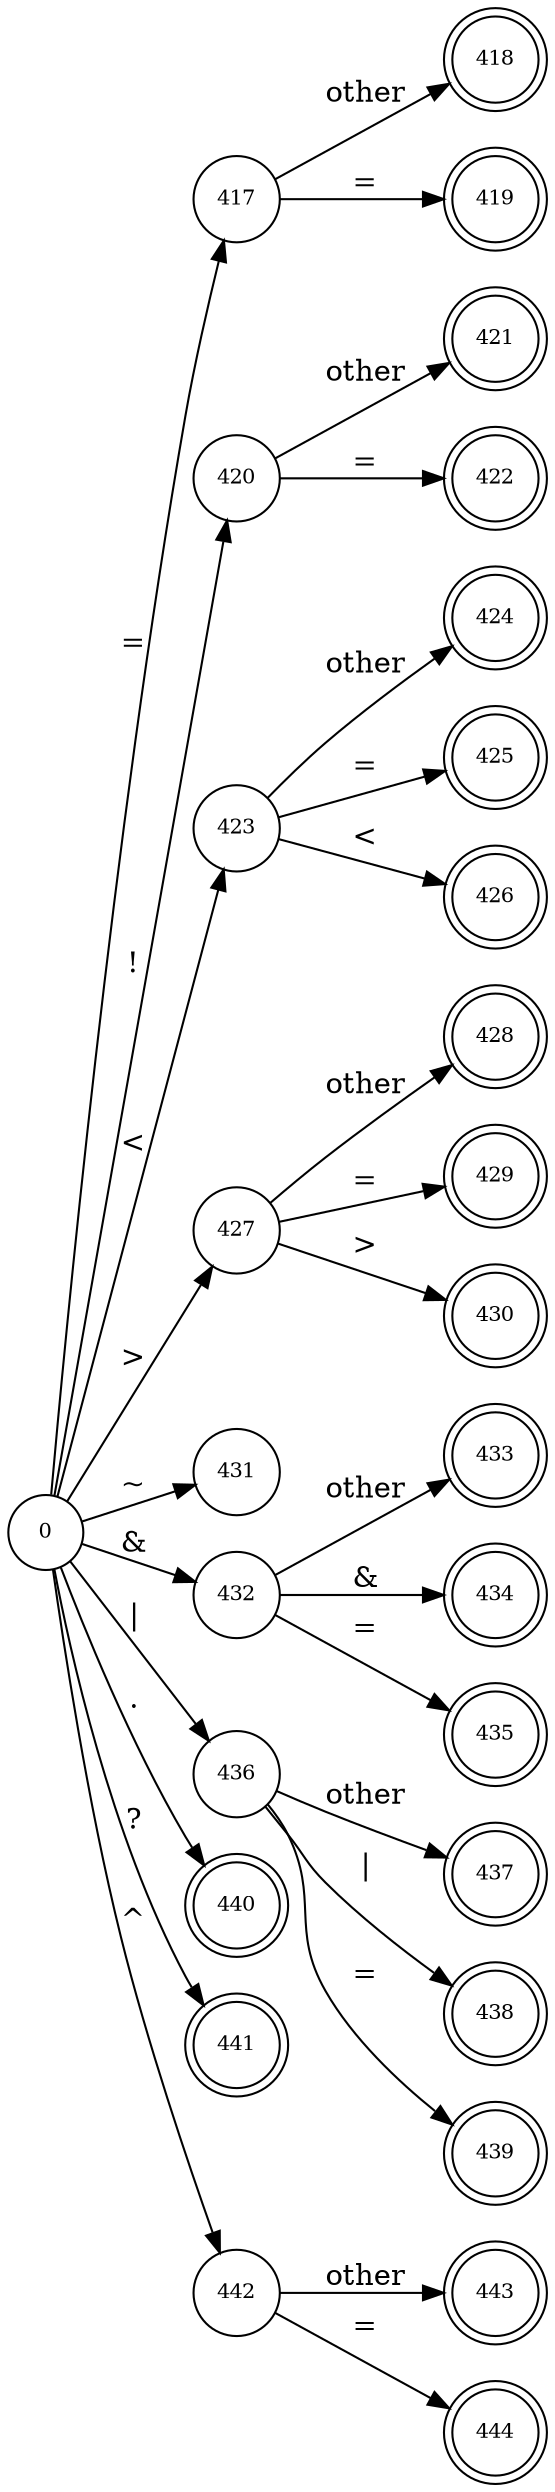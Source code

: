 digraph finit_state_machine {
    rankdir=LR;
    size="50,50";
    
    // the number and the string node 1 ~ 100
    node [shape = circle, label = "0", fontsize = 10]; 0;
    /*
    node [shape = circle, label = "1", fontsize = 10]; 1;
    node [shape = circle, label = "2", fontsize = 10]; 2;
    node [shape = circle, label = "3", fontsize = 10]; 3;
    node [shape = circle, label = "4", fontsize = 10]; 4;
    node [shape = circle, label = "5", fontsize = 10]; 5;
    node [shape = circle, label = "6", fontsize = 10]; 6;
    // the state that is a number
    node [shape = doublecircle, label = "const_n", fontsize = 10]; 7;    
    node [shape = circle, label = "8", fontsize = 10]; 8;
    node [shape = circle, label = "9", fontsize = 10]; 9;
    node [shape = circle, label = "10", fontsize = 10]; 10;
    node [shape = circle, label = "11", fontsize = 10]; 11;

    node [shape = circle, label = "12", fontsize = 10]; 12;
    node [shape = circle, label = "13", fontsize = 10]; 13;
    node [shape = doublecircle, label = "const_s", fontsize = 10]; 14;
    node [shape = circle, label = "15", fontsize = 10]; 15;
    node [shape = circle, label = "16", fontsize = 10]; 16;
    node [shape = doublecircle, label = "const_s", fontsize = 10]; 17
    */
    
    /*
    // the separate character  200 ~ 300
    // , ; white_space : ( ) [ ] { } 
    node [shape = doublecircle, label = "separate", fontsize = 10]; 200;  // ,
    */
    
    // the operator characer 400 ~ 500
    // ([point - operator *, &], -, +) need to be foucused on
    /*
    node [shape = circle, label = "400", fontsize = 10]; 400;       // +, ++, +=
    node [shape = doublecircle, label = "401", fontsize = 10]; 401;       // +
    node [shape = doublecircle, label = "402", fontsize = 10]; 402;       // ++
    node [shape = doublecircle, label = "403", fontsize = 10]; 403;       // +=
    
    node [shape = circle, label = "404", fontsize = 10]; 404;       // -, --, -=, ->
    node [shape = doublecircle, label = "405", fontsize = 10]; 405;       // -
    node [shape = doublecircle, label = "406", fontsize = 10]; 406;       // --
    node [shape = doublecircle, label = "407", fontsize = 10]; 407;       // -=
    
    node [shape = circle, label = "408", fontsize = 10]; 408;       // *, *=
    node [shape = doublecircle, label = "409", fontsize = 10]; 409;       // *
    node [shape = doublecircle, label = "410", fontsize = 10]; 410;       // *=
    
    node [shape = circle, label = "411", fontsize = 10]; 411;       // /, /=
    node [shape = doublecircle, label = "412", fontsize = 10]; 412;       // /
    node [shape = doublecircle, label = "413", fontsize = 10]; 413;       // /=
    
    node [shape = circle, label = "414", fontsize = 10]; 414;       // %, %=
    node [shape = doublecircle, label = "415", fontsize = 10]; 415;       // %
    node [shape = doublecircle, label = "416", fontsize = 10]; 416;       // %=
    */ 
    
    node [shape = circle, label = "417", fontsize = 10]; 417;       // =, ==
    node [shape = doublecircle, label = "418", fontsize = 10]; 418;       // =
    node [shape = doublecircle, label = "419", fontsize = 10]; 419;       // ==
    
    node [shape = circle, label = "420", fontsize = 10]; 420;       // !, !=
    node [shape = doublecircle, label = "421", fontsize = 10]; 421;       // !
    node [shape = doublecircle, label = "422", fontsize = 10]; 422;       // !=
    
    node [shape = circle, label = "423", fontsize = 10]; 423;       // <, <=, <<
    node [shape = doublecircle, label = "424", fontsize = 10]; 424;       // <
    node [shape = doublecircle, label = "425", fontsize = 10]; 425;       // <=
    node [shape = doublecircle, label = "426", fontsize = 10]; 426;       // <<
    
    node [shape = circle, label = "427", fontsize = 10]; 427;       // >, >=, >>
    node [shape = doublecircle, label = "428", fontsize = 10]; 428;       // >
    node [shape = doublecircle, label = "429", fontsize = 10]; 429;       // >=
    node [shape = doublecircle, label = "430", fontsize = 10]; 430;       // >>
    
    node [shape = circle, label = "431", fontsize = 10]; 431;       // ~
    
    node [shape = circle, label = "432", fontsize = 10]; 432;       // &, &&, &=
    node [shape = doublecircle, label = "433", fontsize = 10]; 433;       // &
    node [shape = doublecircle, label = "434", fontsize = 10]; 434;       // &&
    node [shape = doublecircle, label = "435", fontsize = 10]; 435;       // &=
    
    node [shape = circle, label = "436", fontsize = 10]; 436;       // |, ||, |=
    node [shape = doublecircle, label = "437", fontsize = 10]; 437;       // |
    node [shape = doublecircle, label = "438", fontsize = 10]; 438;       // ||
    node [shape = doublecircle, label = "439", fontsize = 10]; 439;       // |=

    node [shape = doublecircle, label = "440", fontsize = 10]; 440;       // .
    node [shape = doublecircle, label = "441", fontsize = 10]; 441;       // ?

    node [shape = circle, label = "442", fontsize = 10]; 442;       // ^, ^=
    node [shape = doublecircle, label = "443", fontsize = 10]; 443;       // ^
    node [shape = doublecircle, label = "444", fontsize = 10]; 444;       // ^=

    // node [shape = doublecircle, label = "445", fontsize = 10]; 445;       // ->

    // operator edge
    /*
    0       ->      400     [label="+"];
    400     ->      401     [label="other"];
    400     ->      402     [label="+"];
    400     ->      403     [label="="];
    0       ->      404     [label="-"];
    404     ->      405     [label="other"];
    404     ->      406     [label="-"];
    404     ->      407     [label="="];
    404     ->      445     [label=">"];
    0       ->      408     [label="*"];
    408     ->      409     [label="other"];
    408     ->      410     [label="="];
    0       ->      411     [label="/"];
    411     ->      412     [label="other"];
    411     ->      413     [label="="];
    0       ->      414     [label="%"];
    414     ->      415     [label="other"];
    414     ->      416     [label="="];
    */
    0       ->      417     [label="="];
    417     ->      418     [label="other"];
    417     ->      419     [label="="];
    0       ->      420     [label="!"];
    420     ->      421     [label="other"];
    420     ->      422     [label="="];
    0       ->      423     [label="<"];
    423     ->      424     [label="other"];
    423     ->      425     [label="="];
    423     ->      426     [label="<"];
    0       ->      427     [label=">"];
    427     ->      428     [label="other"];
    427     ->      429     [label="="];
    427     ->      430     [label=">"];
    0       ->      431     [label="~"];
    0       ->      432     [label="&"];
    432     ->      433     [label="other"];
    432     ->      434     [label="&"];
    432     ->      435     [label="="];
    0       ->      436     [label="|"];
    436     ->      437     [label="other"];
    436     ->      438     [label="|"];
    436     ->      439     [label="="];
    0       ->      440     [label="."];
    0       ->      441     [label="?"];
    0       ->      442     [label="^"];
    442     ->      443     [label="other"];
    442     ->      444     [label="="];

    /*
    // name node 600 ~ 700
    node [shape = circle, label = "600", fontsize = 10]; 600;             
    node [shape = doublecircle, label = "identifier", fontsize = 10]; 601;             //
    
    // name edge, need to check the saver name in C
    0       ->      600      [label="character,_"];
    600     ->      600      [label="character,digit,_"];
    600     ->      601      [label="other"];
    */

    /*
    // the number and the string edge
    0       ->      1       [label="not 0"];
    0       ->      8       [label="0"];
    1       ->      1       [label="digit"];
    1       ->      2       [label="."];
    1       ->      4       [label="e/E"];
    1       ->      7       [label="other_1"];
    2       ->      3       [label="digit"];
    2       ->      7       [label="digit"];
    3       ->      3       [label="digit"];
    3       ->      7       [label="other_1"];
    3       ->      4       [label="e/E"];
    4       ->      6       [label="digit"];
    4       ->      5       [label="+/-"];
    4       ->      7       [label="other_1"];
    5       ->      6       [label="digit"];
    6       ->      6       [label="digit"];
    6       ->      7       [label="other_1"];
    8       ->      1       [label="8,9"];
    8       ->      9       [label="0~7"];
    8       ->      10      [label="xX"];
    8       ->      7       [label="other_1"];
    8       ->      2       [label="."]
    9       ->      9       [label="0~7"];
    9       ->      1       [label="8,9"];
    9       ->      7       [label="other_1"];
    9       ->      2       [label="."];
    10      ->      11      [label="0~9A~Fa~f"];
    11      ->      11      [label="0~9A~Fa~f"];
    11      ->      7       [label="other_1"];

    0       ->      12      [label="s'"];
    12      ->      12      [label="not\nots'"];
    12      ->      13      [label="\\"];
    12      ->      14      [label="s'"]
    13      ->      12      [label="char"];

    0       ->      15      [label="s\""];
    15      ->      15      [label="not\nots\""];
    15      ->      16      [label="\\"];
    15      ->      17      [label="s\""];
    16      ->      15      [label="char"];

    // the separate character edge
    0       ->      200    [label=",;white_space:.()[]{}"];
    */
}
